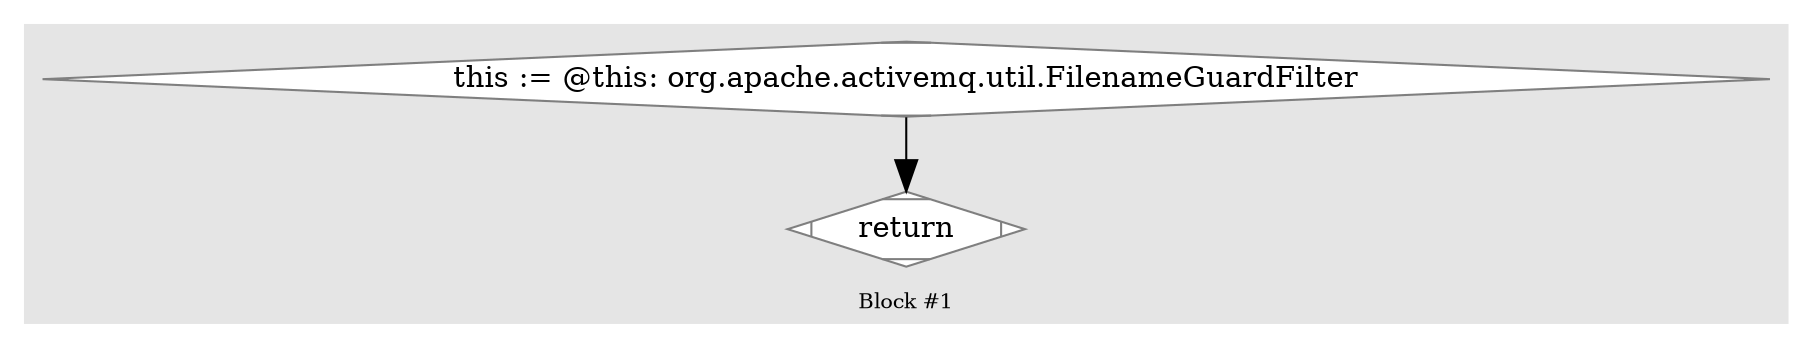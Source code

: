 digraph G {
	compound=true
	labelloc=b
	style=filled
	color=gray90
	node [shape=box,style=filled,color=white]
	edge [fontsize=10,arrowsize=1.5,fontcolor=grey40]
	fontsize=10

//  lines [40: 40] 
	subgraph cluster_1437941060 { 
		label = "Block #1"
		1604353554[label="this := @this: org.apache.activemq.util.FilenameGuardFilter",shape=Mdiamond,color=grey50,fillcolor=white]
		1210830415[label="return",shape=Mdiamond,color=grey50,fillcolor=white]

		1604353554 -> 1210830415
	}

}